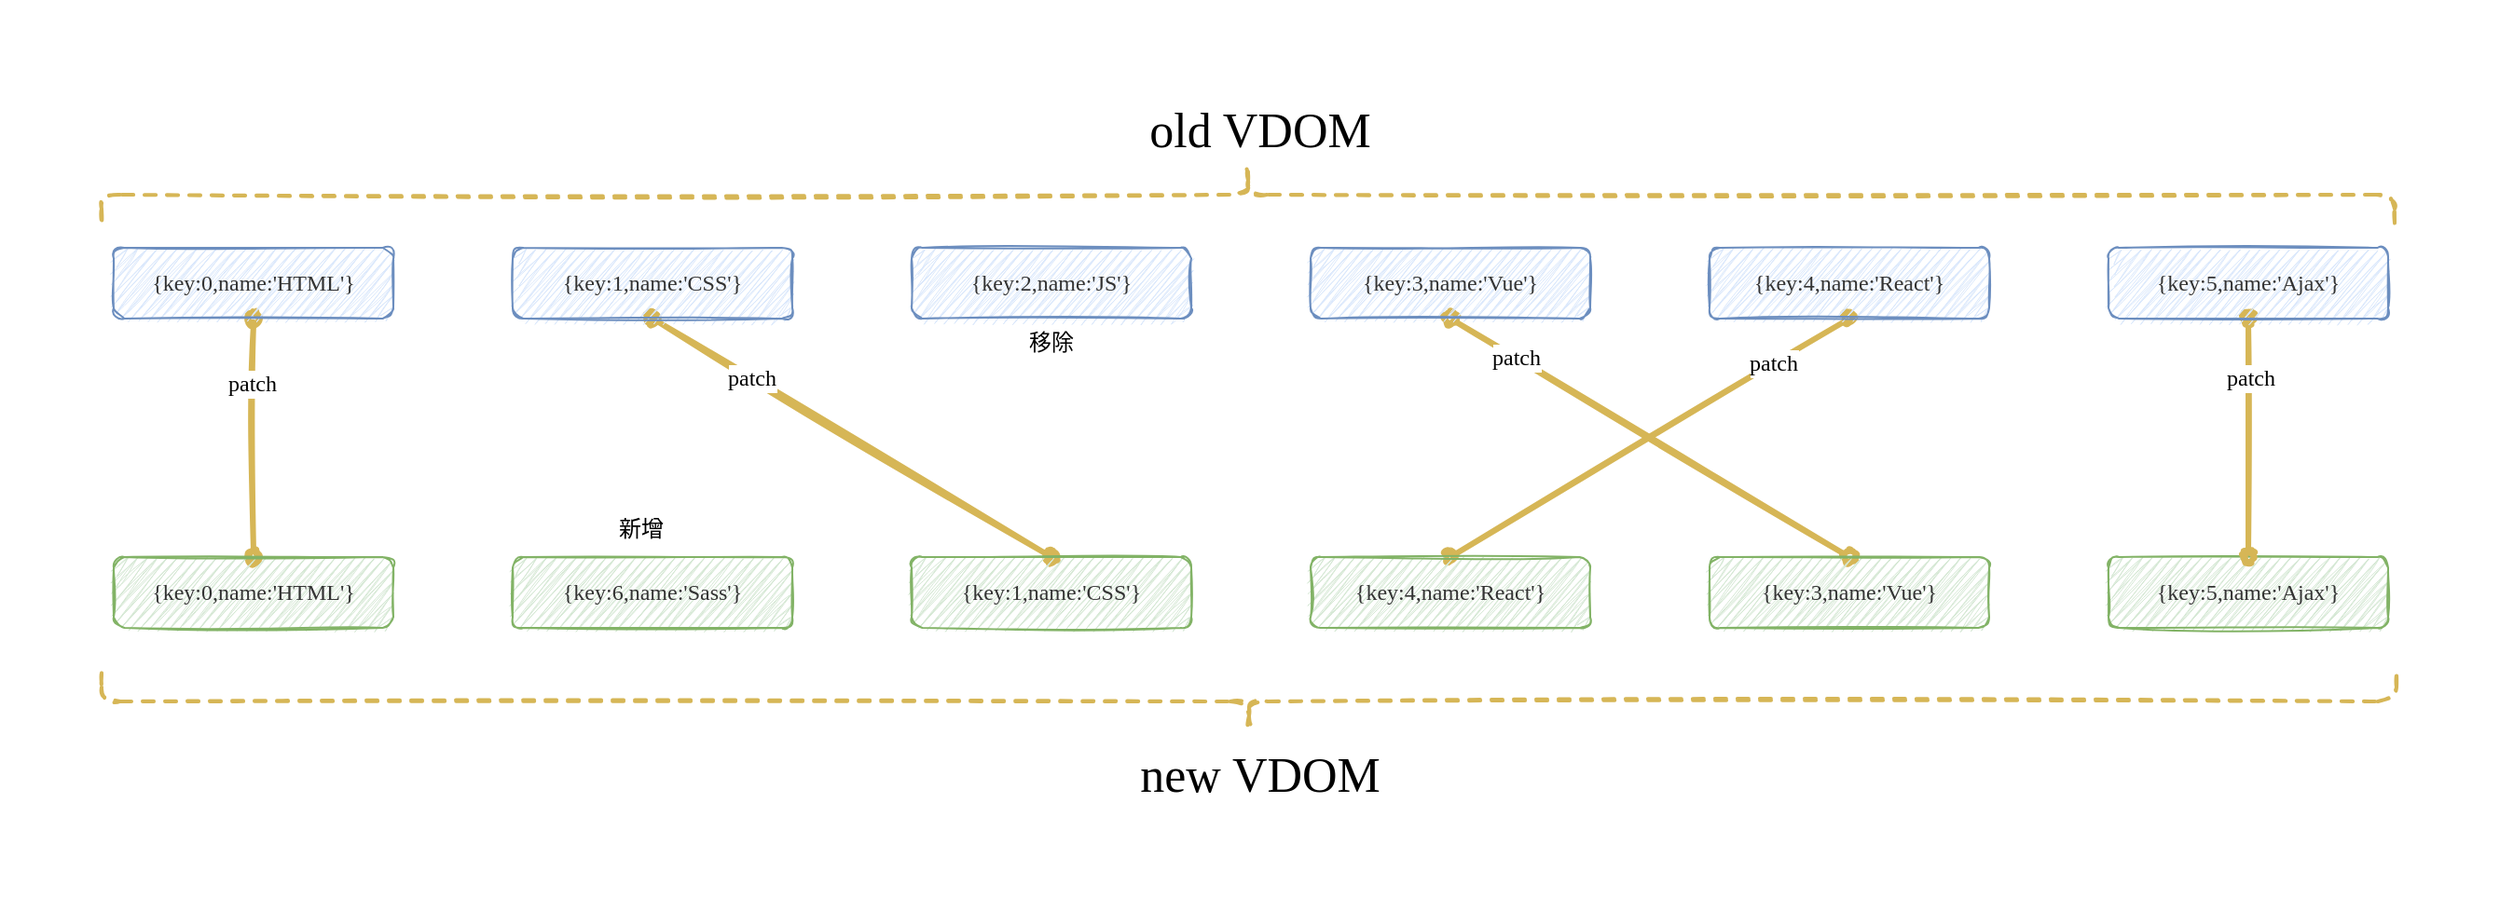 <mxfile version="13.6.2" type="device"><diagram id="C5RBs43oDa-KdzZeNtuy" name="Page-1"><mxGraphModel dx="2031" dy="1177" grid="1" gridSize="10" guides="1" tooltips="1" connect="1" arrows="1" fold="1" page="0" pageScale="1" pageWidth="827" pageHeight="1169" background="#ffffff" math="0" shadow="0" extFonts="ZCOOL KuaiLe^https://fonts.googleapis.com/css?family=ZCOOL+KuaiLe"><root><mxCell id="WIyWlLk6GJQsqaUBKTNV-0"/><mxCell id="WIyWlLk6GJQsqaUBKTNV-1" parent="WIyWlLk6GJQsqaUBKTNV-0"/><mxCell id="ymMtbHEaF3nwhOLajmfr-136" value="" style="rounded=0;whiteSpace=wrap;html=1;shadow=1;dashed=1;sketch=0;strokeWidth=2;fillColor=none;fontFamily=Cascadia Code;fontSize=12;strokeColor=none;" vertex="1" parent="WIyWlLk6GJQsqaUBKTNV-1"><mxGeometry x="290" y="90" width="1330" height="470" as="geometry"/></mxCell><mxCell id="ymMtbHEaF3nwhOLajmfr-125" style="edgeStyle=none;rounded=0;sketch=1;orthogonalLoop=1;jettySize=auto;html=1;exitX=0.5;exitY=1;exitDx=0;exitDy=0;entryX=0.5;entryY=0;entryDx=0;entryDy=0;startArrow=oval;startFill=1;endArrow=oval;endFill=1;strokeWidth=3;fontFamily=Cascadia Code;fontSize=12;fillColor=#fff2cc;strokeColor=#d6b656;" edge="1" parent="WIyWlLk6GJQsqaUBKTNV-1" source="ymMtbHEaF3nwhOLajmfr-0" target="ymMtbHEaF3nwhOLajmfr-6"><mxGeometry relative="1" as="geometry"/></mxCell><mxCell id="ymMtbHEaF3nwhOLajmfr-131" value="patch" style="edgeLabel;html=1;align=center;verticalAlign=middle;resizable=0;points=[];fontSize=12;fontFamily=Cascadia Code;" vertex="1" connectable="0" parent="ymMtbHEaF3nwhOLajmfr-125"><mxGeometry x="-0.453" y="-1" relative="1" as="geometry"><mxPoint as="offset"/></mxGeometry></mxCell><mxCell id="ymMtbHEaF3nwhOLajmfr-0" value="&lt;font style=&quot;font-size: 12px&quot;&gt;&lt;font color=&quot;#333333&quot; style=&quot;font-size: 12px&quot;&gt;{key&lt;/font&gt;&lt;span style=&quot;color: rgb(51 , 51 , 51) ; font-size: 12px&quot;&gt;:0,name:'HTML'&lt;/span&gt;&lt;font color=&quot;#333333&quot; style=&quot;font-size: 12px&quot;&gt;}&lt;/font&gt;&lt;/font&gt;" style="rounded=1;whiteSpace=wrap;html=1;fillColor=#dae8fc;strokeColor=#6c8ebf;sketch=1;fillStyle=zigzag;fontFamily=Cascadia Code;fontSize=12;" vertex="1" parent="WIyWlLk6GJQsqaUBKTNV-1"><mxGeometry x="347" y="219" width="150" height="38" as="geometry"/></mxCell><mxCell id="ymMtbHEaF3nwhOLajmfr-124" style="edgeStyle=none;rounded=0;sketch=1;orthogonalLoop=1;jettySize=auto;html=1;exitX=0.5;exitY=1;exitDx=0;exitDy=0;entryX=0.5;entryY=0;entryDx=0;entryDy=0;startArrow=oval;startFill=1;endArrow=oval;endFill=1;strokeWidth=3;fontFamily=Cascadia Code;fontSize=12;fillColor=#fff2cc;strokeColor=#d6b656;" edge="1" parent="WIyWlLk6GJQsqaUBKTNV-1" source="ymMtbHEaF3nwhOLajmfr-1" target="ymMtbHEaF3nwhOLajmfr-8"><mxGeometry relative="1" as="geometry"/></mxCell><mxCell id="ymMtbHEaF3nwhOLajmfr-132" value="patch" style="edgeLabel;html=1;align=center;verticalAlign=middle;resizable=0;points=[];fontSize=12;fontFamily=Cascadia Code;" vertex="1" connectable="0" parent="ymMtbHEaF3nwhOLajmfr-124"><mxGeometry x="-0.503" relative="1" as="geometry"><mxPoint as="offset"/></mxGeometry></mxCell><mxCell id="ymMtbHEaF3nwhOLajmfr-1" value="&lt;font color=&quot;#333333&quot; style=&quot;font-size: 12px&quot;&gt;{&lt;/font&gt;&lt;span style=&quot;color: rgb(51 , 51 , 51)&quot;&gt;key&lt;/span&gt;&lt;span style=&quot;font-size: 12px ; color: rgb(51 , 51 , 51)&quot;&gt;:1,name:'CSS'&lt;/span&gt;&lt;font color=&quot;#333333&quot; style=&quot;font-size: 12px&quot;&gt;}&lt;/font&gt;" style="rounded=1;whiteSpace=wrap;html=1;fillColor=#dae8fc;strokeColor=#6c8ebf;sketch=1;fillStyle=zigzag;fontFamily=Cascadia Code;fontSize=12;" vertex="1" parent="WIyWlLk6GJQsqaUBKTNV-1"><mxGeometry x="561" y="219" width="150" height="38" as="geometry"/></mxCell><mxCell id="ymMtbHEaF3nwhOLajmfr-2" value="&lt;font color=&quot;#333333&quot; style=&quot;font-size: 12px&quot;&gt;{&lt;/font&gt;&lt;span style=&quot;color: rgb(51 , 51 , 51)&quot;&gt;key&lt;/span&gt;&lt;span style=&quot;font-size: 12px ; color: rgb(51 , 51 , 51)&quot;&gt;:2,name:'JS'&lt;/span&gt;&lt;font color=&quot;#333333&quot; style=&quot;font-size: 12px&quot;&gt;}&lt;/font&gt;" style="rounded=1;whiteSpace=wrap;html=1;fillColor=#dae8fc;strokeColor=#6c8ebf;sketch=1;fillStyle=zigzag;fontFamily=Cascadia Code;fontSize=12;" vertex="1" parent="WIyWlLk6GJQsqaUBKTNV-1"><mxGeometry x="775" y="219" width="150" height="38" as="geometry"/></mxCell><mxCell id="ymMtbHEaF3nwhOLajmfr-127" style="edgeStyle=none;rounded=0;sketch=1;orthogonalLoop=1;jettySize=auto;html=1;exitX=0.5;exitY=1;exitDx=0;exitDy=0;entryX=0.5;entryY=0;entryDx=0;entryDy=0;startArrow=oval;startFill=1;endArrow=oval;endFill=1;strokeWidth=3;fontFamily=Cascadia Code;fontSize=12;fillColor=#fff2cc;strokeColor=#d6b656;" edge="1" parent="WIyWlLk6GJQsqaUBKTNV-1" source="ymMtbHEaF3nwhOLajmfr-4" target="ymMtbHEaF3nwhOLajmfr-10"><mxGeometry relative="1" as="geometry"/></mxCell><mxCell id="ymMtbHEaF3nwhOLajmfr-134" value="patch" style="edgeLabel;html=1;align=center;verticalAlign=middle;resizable=0;points=[];fontSize=12;fontFamily=Cascadia Code;" vertex="1" connectable="0" parent="ymMtbHEaF3nwhOLajmfr-127"><mxGeometry x="-0.671" relative="1" as="geometry"><mxPoint as="offset"/></mxGeometry></mxCell><mxCell id="ymMtbHEaF3nwhOLajmfr-4" value="&lt;font color=&quot;#333333&quot; style=&quot;font-size: 12px&quot;&gt;{&lt;/font&gt;&lt;span style=&quot;color: rgb(51 , 51 , 51)&quot;&gt;key&lt;/span&gt;&lt;span style=&quot;font-size: 12px ; color: rgb(51 , 51 , 51)&quot;&gt;:3,name:'Vue'&lt;/span&gt;&lt;font color=&quot;#333333&quot; style=&quot;font-size: 12px&quot;&gt;}&lt;/font&gt;" style="rounded=1;whiteSpace=wrap;html=1;fillColor=#dae8fc;strokeColor=#6c8ebf;sketch=1;fillStyle=zigzag;fontFamily=Cascadia Code;fontSize=12;" vertex="1" parent="WIyWlLk6GJQsqaUBKTNV-1"><mxGeometry x="989" y="219" width="150" height="38" as="geometry"/></mxCell><mxCell id="ymMtbHEaF3nwhOLajmfr-128" style="edgeStyle=none;rounded=0;sketch=1;orthogonalLoop=1;jettySize=auto;html=1;exitX=0.5;exitY=1;exitDx=0;exitDy=0;entryX=0.5;entryY=0;entryDx=0;entryDy=0;startArrow=oval;startFill=1;endArrow=oval;endFill=1;strokeWidth=3;fontFamily=Cascadia Code;fontSize=12;fillColor=#fff2cc;strokeColor=#d6b656;" edge="1" parent="WIyWlLk6GJQsqaUBKTNV-1" source="ymMtbHEaF3nwhOLajmfr-5" target="ymMtbHEaF3nwhOLajmfr-9"><mxGeometry relative="1" as="geometry"/></mxCell><mxCell id="ymMtbHEaF3nwhOLajmfr-135" value="patch" style="edgeLabel;html=1;align=center;verticalAlign=middle;resizable=0;points=[];fontSize=12;fontFamily=Cascadia Code;" vertex="1" connectable="0" parent="ymMtbHEaF3nwhOLajmfr-128"><mxGeometry x="-0.624" y="-1" relative="1" as="geometry"><mxPoint as="offset"/></mxGeometry></mxCell><mxCell id="ymMtbHEaF3nwhOLajmfr-5" value="&lt;font color=&quot;#333333&quot; style=&quot;font-size: 12px&quot;&gt;{&lt;/font&gt;&lt;span style=&quot;color: rgb(51 , 51 , 51)&quot;&gt;key&lt;/span&gt;&lt;span style=&quot;font-size: 12px ; color: rgb(51 , 51 , 51)&quot;&gt;:4,name:'React'&lt;/span&gt;&lt;font color=&quot;#333333&quot; style=&quot;font-size: 12px&quot;&gt;}&lt;/font&gt;" style="rounded=1;whiteSpace=wrap;html=1;fillColor=#dae8fc;strokeColor=#6c8ebf;sketch=1;fillStyle=zigzag;fontFamily=Cascadia Code;fontSize=12;" vertex="1" parent="WIyWlLk6GJQsqaUBKTNV-1"><mxGeometry x="1203" y="219" width="150" height="38" as="geometry"/></mxCell><mxCell id="ymMtbHEaF3nwhOLajmfr-6" value="&lt;font color=&quot;#333333&quot;&gt;{key&lt;/font&gt;&lt;span style=&quot;color: rgb(51 , 51 , 51)&quot;&gt;:0,name:'HTML'&lt;/span&gt;&lt;font color=&quot;#333333&quot;&gt;}&lt;/font&gt;" style="rounded=1;whiteSpace=wrap;html=1;fillColor=#d5e8d4;strokeColor=#82b366;sketch=1;fillStyle=zigzag;fontFamily=Cascadia Code;fontSize=12;" vertex="1" parent="WIyWlLk6GJQsqaUBKTNV-1"><mxGeometry x="347" y="385" width="150" height="38" as="geometry"/></mxCell><mxCell id="ymMtbHEaF3nwhOLajmfr-7" value="&lt;font color=&quot;#333333&quot;&gt;{&lt;/font&gt;&lt;span style=&quot;color: rgb(51 , 51 , 51)&quot;&gt;key&lt;/span&gt;&lt;span style=&quot;color: rgb(51 , 51 , 51)&quot;&gt;:6,name:'Sass'&lt;/span&gt;&lt;font color=&quot;#333333&quot;&gt;}&lt;/font&gt;" style="rounded=1;whiteSpace=wrap;html=1;fillColor=#d5e8d4;strokeColor=#82b366;sketch=1;fillStyle=zigzag;fontFamily=Cascadia Code;fontSize=12;" vertex="1" parent="WIyWlLk6GJQsqaUBKTNV-1"><mxGeometry x="561" y="385" width="150" height="38" as="geometry"/></mxCell><mxCell id="ymMtbHEaF3nwhOLajmfr-8" value="&lt;font color=&quot;#333333&quot;&gt;{&lt;/font&gt;&lt;span style=&quot;color: rgb(51 , 51 , 51)&quot;&gt;key&lt;/span&gt;&lt;span style=&quot;color: rgb(51 , 51 , 51)&quot;&gt;:1,name:'CSS'&lt;/span&gt;&lt;font color=&quot;#333333&quot;&gt;}&lt;/font&gt;" style="rounded=1;whiteSpace=wrap;html=1;fillColor=#d5e8d4;strokeColor=#82b366;sketch=1;fillStyle=zigzag;fontFamily=Cascadia Code;fontSize=12;" vertex="1" parent="WIyWlLk6GJQsqaUBKTNV-1"><mxGeometry x="775" y="385" width="150" height="38" as="geometry"/></mxCell><mxCell id="ymMtbHEaF3nwhOLajmfr-9" value="&lt;font color=&quot;#333333&quot;&gt;{&lt;/font&gt;&lt;span style=&quot;color: rgb(51 , 51 , 51)&quot;&gt;key&lt;/span&gt;&lt;span style=&quot;color: rgb(51 , 51 , 51)&quot;&gt;:4,name:'React'&lt;/span&gt;&lt;font color=&quot;#333333&quot;&gt;}&lt;/font&gt;" style="rounded=1;whiteSpace=wrap;html=1;fillColor=#d5e8d4;strokeColor=#82b366;sketch=1;fillStyle=zigzag;fontFamily=Cascadia Code;fontSize=12;" vertex="1" parent="WIyWlLk6GJQsqaUBKTNV-1"><mxGeometry x="989" y="385" width="150" height="38" as="geometry"/></mxCell><mxCell id="ymMtbHEaF3nwhOLajmfr-10" value="&lt;font color=&quot;#333333&quot;&gt;{&lt;/font&gt;&lt;span style=&quot;color: rgb(51 , 51 , 51)&quot;&gt;key&lt;/span&gt;&lt;span style=&quot;color: rgb(51 , 51 , 51)&quot;&gt;:3,name:'Vue'&lt;/span&gt;&lt;font color=&quot;#333333&quot;&gt;}&lt;/font&gt;" style="rounded=1;whiteSpace=wrap;html=1;fillColor=#d5e8d4;strokeColor=#82b366;sketch=1;fillStyle=zigzag;fontFamily=Cascadia Code;fontSize=12;" vertex="1" parent="WIyWlLk6GJQsqaUBKTNV-1"><mxGeometry x="1203" y="385" width="150" height="38" as="geometry"/></mxCell><mxCell id="ymMtbHEaF3nwhOLajmfr-11" value="&lt;font color=&quot;#333333&quot;&gt;{&lt;/font&gt;&lt;span style=&quot;color: rgb(51 , 51 , 51)&quot;&gt;key&lt;/span&gt;&lt;span style=&quot;color: rgb(51 , 51 , 51)&quot;&gt;:5,name:'Ajax'&lt;/span&gt;&lt;font color=&quot;#333333&quot;&gt;}&lt;/font&gt;" style="rounded=1;whiteSpace=wrap;html=1;fillColor=#d5e8d4;strokeColor=#82b366;sketch=1;fillStyle=zigzag;fontFamily=Cascadia Code;fontSize=12;" vertex="1" parent="WIyWlLk6GJQsqaUBKTNV-1"><mxGeometry x="1417" y="385" width="150" height="38" as="geometry"/></mxCell><mxCell id="ymMtbHEaF3nwhOLajmfr-14" value="" style="shape=curlyBracket;whiteSpace=wrap;html=1;rounded=1;sketch=1;rotation=90;size=0.5;strokeWidth=2;dashed=1;fillStyle=auto;fillColor=#fff2cc;strokeColor=#d6b656;fontFamily=Cascadia Code;" vertex="1" parent="WIyWlLk6GJQsqaUBKTNV-1"><mxGeometry x="940.25" y="-424.5" width="30.5" height="1230" as="geometry"/></mxCell><mxCell id="ymMtbHEaF3nwhOLajmfr-15" value="&lt;font style=&quot;font-size: 26px&quot;&gt;old VDOM&lt;/font&gt;" style="text;html=1;strokeColor=none;fillColor=none;align=center;verticalAlign=middle;whiteSpace=wrap;rounded=0;dashed=1;sketch=1;fontFamily=Cascadia Code;" vertex="1" parent="WIyWlLk6GJQsqaUBKTNV-1"><mxGeometry x="893" y="146" width="137.5" height="20" as="geometry"/></mxCell><mxCell id="ymMtbHEaF3nwhOLajmfr-16" value="" style="shape=curlyBracket;whiteSpace=wrap;html=1;rounded=1;sketch=1;rotation=-90;size=0.5;strokeWidth=2;dashed=1;fillStyle=auto;fillColor=#fff2cc;strokeColor=#d6b656;fontFamily=Cascadia Code;" vertex="1" parent="WIyWlLk6GJQsqaUBKTNV-1"><mxGeometry x="940.75" y="-153" width="30.5" height="1231" as="geometry"/></mxCell><mxCell id="ymMtbHEaF3nwhOLajmfr-17" value="&lt;font style=&quot;font-size: 26px&quot;&gt;new VDOM&lt;/font&gt;" style="text;html=1;strokeColor=none;fillColor=none;align=center;verticalAlign=middle;whiteSpace=wrap;rounded=0;dashed=1;sketch=1;fontFamily=Cascadia Code;" vertex="1" parent="WIyWlLk6GJQsqaUBKTNV-1"><mxGeometry x="893" y="492" width="137.5" height="20" as="geometry"/></mxCell><mxCell id="ymMtbHEaF3nwhOLajmfr-126" style="edgeStyle=none;rounded=0;sketch=1;orthogonalLoop=1;jettySize=auto;html=1;exitX=0.5;exitY=1;exitDx=0;exitDy=0;entryX=0.5;entryY=0;entryDx=0;entryDy=0;startArrow=oval;startFill=1;endArrow=oval;endFill=1;strokeWidth=3;fontFamily=Cascadia Code;fontSize=12;fillColor=#fff2cc;strokeColor=#d6b656;" edge="1" parent="WIyWlLk6GJQsqaUBKTNV-1" source="ymMtbHEaF3nwhOLajmfr-123" target="ymMtbHEaF3nwhOLajmfr-11"><mxGeometry relative="1" as="geometry"/></mxCell><mxCell id="ymMtbHEaF3nwhOLajmfr-133" value="patch" style="edgeLabel;html=1;align=center;verticalAlign=middle;resizable=0;points=[];fontSize=12;fontFamily=Cascadia Code;" vertex="1" connectable="0" parent="ymMtbHEaF3nwhOLajmfr-126"><mxGeometry x="-0.503" y="1" relative="1" as="geometry"><mxPoint as="offset"/></mxGeometry></mxCell><mxCell id="ymMtbHEaF3nwhOLajmfr-123" value="&lt;font color=&quot;#333333&quot; style=&quot;font-size: 12px&quot;&gt;{&lt;/font&gt;&lt;span style=&quot;color: rgb(51 , 51 , 51)&quot;&gt;key&lt;/span&gt;&lt;span style=&quot;font-size: 12px ; color: rgb(51 , 51 , 51)&quot;&gt;:5,name:'Ajax'&lt;/span&gt;&lt;font color=&quot;#333333&quot; style=&quot;font-size: 12px&quot;&gt;}&lt;/font&gt;" style="rounded=1;whiteSpace=wrap;html=1;fillColor=#dae8fc;strokeColor=#6c8ebf;sketch=1;fillStyle=zigzag;fontFamily=Cascadia Code;fontSize=12;" vertex="1" parent="WIyWlLk6GJQsqaUBKTNV-1"><mxGeometry x="1417" y="219" width="150" height="38" as="geometry"/></mxCell><mxCell id="ymMtbHEaF3nwhOLajmfr-129" value="移除" style="text;html=1;strokeColor=none;fillColor=none;align=center;verticalAlign=middle;whiteSpace=wrap;rounded=0;shadow=1;dashed=1;sketch=0;fontFamily=Cascadia Code;fontSize=12;" vertex="1" parent="WIyWlLk6GJQsqaUBKTNV-1"><mxGeometry x="830" y="260" width="40" height="20" as="geometry"/></mxCell><mxCell id="ymMtbHEaF3nwhOLajmfr-130" value="新增" style="text;html=1;strokeColor=none;fillColor=none;align=center;verticalAlign=middle;whiteSpace=wrap;rounded=0;shadow=1;dashed=1;sketch=0;fontFamily=Cascadia Code;fontSize=12;" vertex="1" parent="WIyWlLk6GJQsqaUBKTNV-1"><mxGeometry x="610" y="360" width="40" height="20" as="geometry"/></mxCell></root></mxGraphModel></diagram></mxfile>
